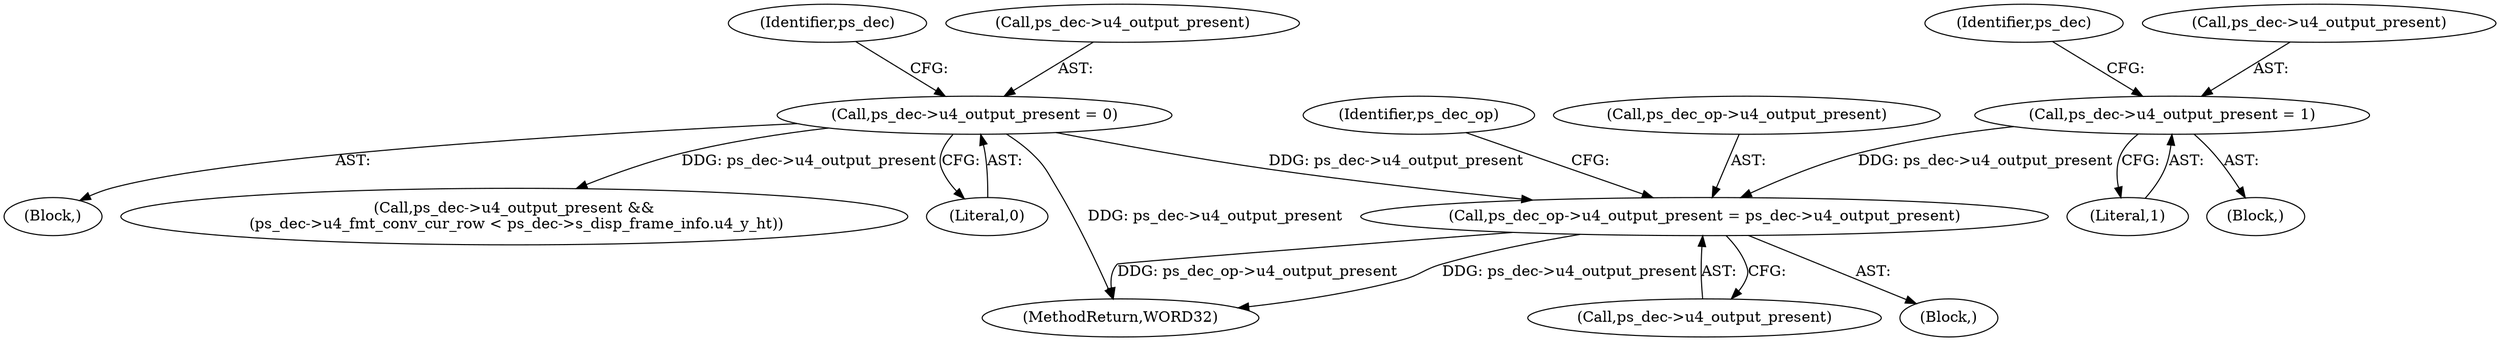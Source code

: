 digraph "0_Android_e86d3cfd2bc28dac421092106751e5638d54a848@pointer" {
"1000820" [label="(Call,ps_dec_op->u4_output_present = ps_dec->u4_output_present)"];
"1000343" [label="(Call,ps_dec->u4_output_present = 0)"];
"1000786" [label="(Call,ps_dec->u4_output_present = 1)"];
"1000786" [label="(Call,ps_dec->u4_output_present = 1)"];
"1000343" [label="(Call,ps_dec->u4_output_present = 0)"];
"1000347" [label="(Literal,0)"];
"1000707" [label="(Block,)"];
"1000820" [label="(Call,ps_dec_op->u4_output_present = ps_dec->u4_output_present)"];
"1000157" [label="(Block,)"];
"1000790" [label="(Literal,1)"];
"1000739" [label="(Block,)"];
"1000824" [label="(Call,ps_dec->u4_output_present)"];
"1000792" [label="(Identifier,ps_dec)"];
"1002094" [label="(Call,ps_dec->u4_output_present &&\n (ps_dec->u4_fmt_conv_cur_row < ps_dec->s_disp_frame_info.u4_y_ht))"];
"1000351" [label="(Identifier,ps_dec)"];
"1000787" [label="(Call,ps_dec->u4_output_present)"];
"1002270" [label="(MethodReturn,WORD32)"];
"1000821" [label="(Call,ps_dec_op->u4_output_present)"];
"1000344" [label="(Call,ps_dec->u4_output_present)"];
"1000829" [label="(Identifier,ps_dec_op)"];
"1000820" -> "1000707"  [label="AST: "];
"1000820" -> "1000824"  [label="CFG: "];
"1000821" -> "1000820"  [label="AST: "];
"1000824" -> "1000820"  [label="AST: "];
"1000829" -> "1000820"  [label="CFG: "];
"1000820" -> "1002270"  [label="DDG: ps_dec->u4_output_present"];
"1000820" -> "1002270"  [label="DDG: ps_dec_op->u4_output_present"];
"1000343" -> "1000820"  [label="DDG: ps_dec->u4_output_present"];
"1000786" -> "1000820"  [label="DDG: ps_dec->u4_output_present"];
"1000343" -> "1000157"  [label="AST: "];
"1000343" -> "1000347"  [label="CFG: "];
"1000344" -> "1000343"  [label="AST: "];
"1000347" -> "1000343"  [label="AST: "];
"1000351" -> "1000343"  [label="CFG: "];
"1000343" -> "1002270"  [label="DDG: ps_dec->u4_output_present"];
"1000343" -> "1002094"  [label="DDG: ps_dec->u4_output_present"];
"1000786" -> "1000739"  [label="AST: "];
"1000786" -> "1000790"  [label="CFG: "];
"1000787" -> "1000786"  [label="AST: "];
"1000790" -> "1000786"  [label="AST: "];
"1000792" -> "1000786"  [label="CFG: "];
}
